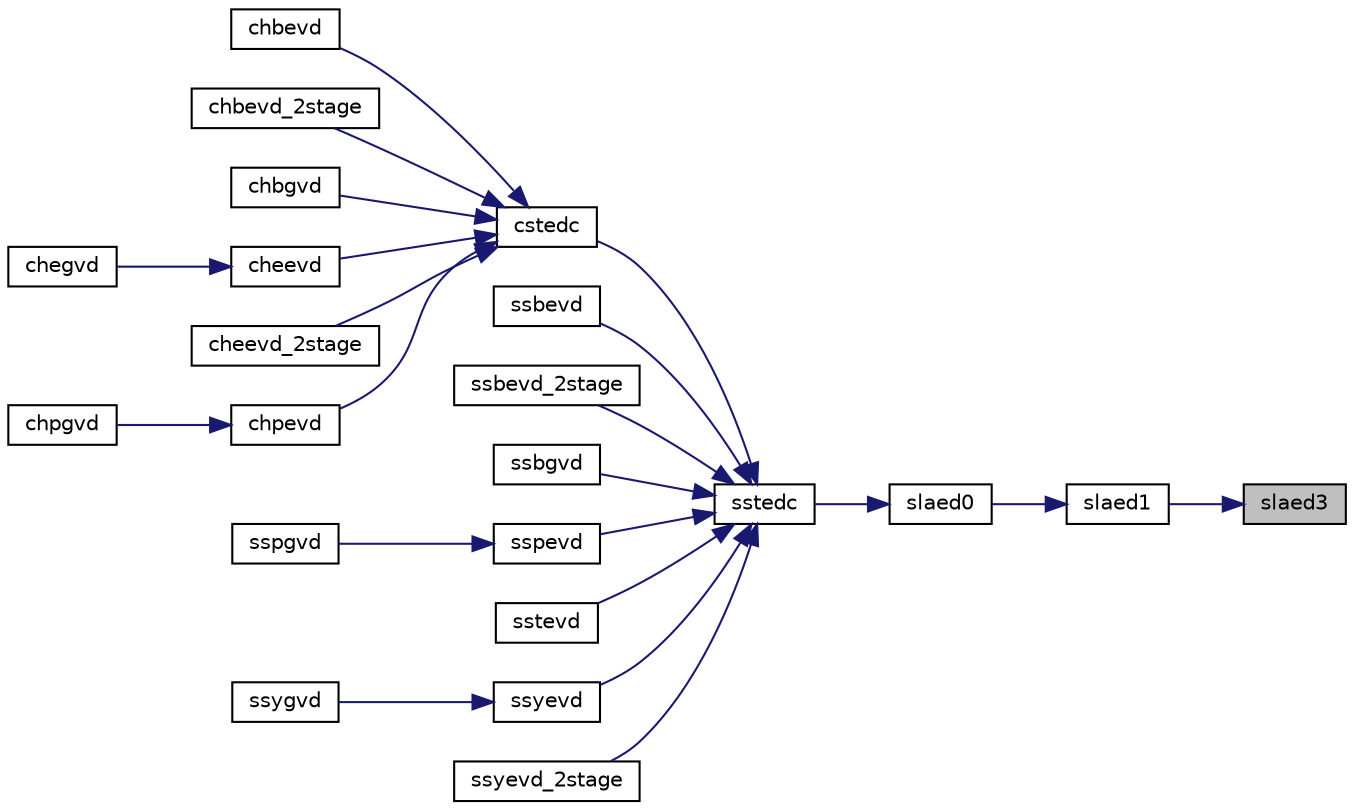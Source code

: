 digraph "slaed3"
{
 // LATEX_PDF_SIZE
  edge [fontname="Helvetica",fontsize="10",labelfontname="Helvetica",labelfontsize="10"];
  node [fontname="Helvetica",fontsize="10",shape=record];
  rankdir="RL";
  Node1 [label="slaed3",height=0.2,width=0.4,color="black", fillcolor="grey75", style="filled", fontcolor="black",tooltip="SLAED3 used by SSTEDC. Finds the roots of the secular equation and updates the eigenvectors...."];
  Node1 -> Node2 [dir="back",color="midnightblue",fontsize="10",style="solid",fontname="Helvetica"];
  Node2 [label="slaed1",height=0.2,width=0.4,color="black", fillcolor="white", style="filled",URL="$slaed1_8f.html#af1b221f084e44d08f19e28811752c51d",tooltip="SLAED1 used by SSTEDC. Computes the updated eigensystem of a diagonal matrix after modification by a ..."];
  Node2 -> Node3 [dir="back",color="midnightblue",fontsize="10",style="solid",fontname="Helvetica"];
  Node3 [label="slaed0",height=0.2,width=0.4,color="black", fillcolor="white", style="filled",URL="$slaed0_8f.html#ac684c2e6104ed0b6c5b785e39d034132",tooltip="SLAED0 used by SSTEDC. Computes all eigenvalues and corresponding eigenvectors of an unreduced symmet..."];
  Node3 -> Node4 [dir="back",color="midnightblue",fontsize="10",style="solid",fontname="Helvetica"];
  Node4 [label="sstedc",height=0.2,width=0.4,color="black", fillcolor="white", style="filled",URL="$sstedc_8f.html#a52fb8b9ac59bd8629305b34520b58092",tooltip="SSTEDC"];
  Node4 -> Node5 [dir="back",color="midnightblue",fontsize="10",style="solid",fontname="Helvetica"];
  Node5 [label="cstedc",height=0.2,width=0.4,color="black", fillcolor="white", style="filled",URL="$cstedc_8f.html#ac4a9245e485f9cff743e018d1fa5d8e9",tooltip="CSTEDC"];
  Node5 -> Node6 [dir="back",color="midnightblue",fontsize="10",style="solid",fontname="Helvetica"];
  Node6 [label="chbevd",height=0.2,width=0.4,color="black", fillcolor="white", style="filled",URL="$chbevd_8f.html#a90a780f962a7affa9b0ee155985e80ab",tooltip="CHBEVD computes the eigenvalues and, optionally, the left and/or right eigenvectors for OTHER matrice..."];
  Node5 -> Node7 [dir="back",color="midnightblue",fontsize="10",style="solid",fontname="Helvetica"];
  Node7 [label="chbevd_2stage",height=0.2,width=0.4,color="black", fillcolor="white", style="filled",URL="$chbevd__2stage_8f.html#a85944a26d194ea013e9b2a25076fe9da",tooltip="CHBEVD_2STAGE computes the eigenvalues and, optionally, the left and/or right eigenvectors for OTHER ..."];
  Node5 -> Node8 [dir="back",color="midnightblue",fontsize="10",style="solid",fontname="Helvetica"];
  Node8 [label="chbgvd",height=0.2,width=0.4,color="black", fillcolor="white", style="filled",URL="$chbgvd_8f.html#a77b1c171ee971c0ff72107e4aa8b5376",tooltip="CHBGVD"];
  Node5 -> Node9 [dir="back",color="midnightblue",fontsize="10",style="solid",fontname="Helvetica"];
  Node9 [label="cheevd",height=0.2,width=0.4,color="black", fillcolor="white", style="filled",URL="$cheevd_8f.html#a6084b0819f9642f0db26257e8a3ebd42",tooltip="CHEEVD computes the eigenvalues and, optionally, the left and/or right eigenvectors for HE matrices"];
  Node9 -> Node10 [dir="back",color="midnightblue",fontsize="10",style="solid",fontname="Helvetica"];
  Node10 [label="chegvd",height=0.2,width=0.4,color="black", fillcolor="white", style="filled",URL="$chegvd_8f.html#a28ad734cb8f4deb96ba59c568cf3389e",tooltip="CHEGVD"];
  Node5 -> Node11 [dir="back",color="midnightblue",fontsize="10",style="solid",fontname="Helvetica"];
  Node11 [label="cheevd_2stage",height=0.2,width=0.4,color="black", fillcolor="white", style="filled",URL="$cheevd__2stage_8f.html#a7d77c89933d557e7131ebb6474e2a3c0",tooltip="CHEEVD_2STAGE computes the eigenvalues and, optionally, the left and/or right eigenvectors for HE mat..."];
  Node5 -> Node12 [dir="back",color="midnightblue",fontsize="10",style="solid",fontname="Helvetica"];
  Node12 [label="chpevd",height=0.2,width=0.4,color="black", fillcolor="white", style="filled",URL="$chpevd_8f.html#ae9a6d7c0d0e9908ee1586104c84760dc",tooltip="CHPEVD computes the eigenvalues and, optionally, the left and/or right eigenvectors for OTHER matrice..."];
  Node12 -> Node13 [dir="back",color="midnightblue",fontsize="10",style="solid",fontname="Helvetica"];
  Node13 [label="chpgvd",height=0.2,width=0.4,color="black", fillcolor="white", style="filled",URL="$chpgvd_8f.html#a014aa918f8b897bd887b9ba67242e0d5",tooltip="CHPGVD"];
  Node4 -> Node14 [dir="back",color="midnightblue",fontsize="10",style="solid",fontname="Helvetica"];
  Node14 [label="ssbevd",height=0.2,width=0.4,color="black", fillcolor="white", style="filled",URL="$ssbevd_8f.html#a40e8f9c2d9853f400715b94a9c5225ab",tooltip="SSBEVD computes the eigenvalues and, optionally, the left and/or right eigenvectors for OTHER matrice..."];
  Node4 -> Node15 [dir="back",color="midnightblue",fontsize="10",style="solid",fontname="Helvetica"];
  Node15 [label="ssbevd_2stage",height=0.2,width=0.4,color="black", fillcolor="white", style="filled",URL="$ssbevd__2stage_8f.html#ac844e5b72330b46b806ca01856b8078a",tooltip="SSBEVD_2STAGE computes the eigenvalues and, optionally, the left and/or right eigenvectors for OTHER ..."];
  Node4 -> Node16 [dir="back",color="midnightblue",fontsize="10",style="solid",fontname="Helvetica"];
  Node16 [label="ssbgvd",height=0.2,width=0.4,color="black", fillcolor="white", style="filled",URL="$ssbgvd_8f.html#a1db1fd0c060db1450df5955922555099",tooltip="SSBGVD"];
  Node4 -> Node17 [dir="back",color="midnightblue",fontsize="10",style="solid",fontname="Helvetica"];
  Node17 [label="sspevd",height=0.2,width=0.4,color="black", fillcolor="white", style="filled",URL="$sspevd_8f.html#ab12d98c1a742020839416cf5c086905b",tooltip="SSPEVD computes the eigenvalues and, optionally, the left and/or right eigenvectors for OTHER matrice..."];
  Node17 -> Node18 [dir="back",color="midnightblue",fontsize="10",style="solid",fontname="Helvetica"];
  Node18 [label="sspgvd",height=0.2,width=0.4,color="black", fillcolor="white", style="filled",URL="$sspgvd_8f.html#abe4f11f3ba16bc8f1bf087ef0f6897f1",tooltip="SSPGVD"];
  Node4 -> Node19 [dir="back",color="midnightblue",fontsize="10",style="solid",fontname="Helvetica"];
  Node19 [label="sstevd",height=0.2,width=0.4,color="black", fillcolor="white", style="filled",URL="$sstevd_8f.html#ad3d127183140e2efdc4dc1016f8f49ce",tooltip="SSTEVD computes the eigenvalues and, optionally, the left and/or right eigenvectors for OTHER matrice..."];
  Node4 -> Node20 [dir="back",color="midnightblue",fontsize="10",style="solid",fontname="Helvetica"];
  Node20 [label="ssyevd",height=0.2,width=0.4,color="black", fillcolor="white", style="filled",URL="$ssyevd_8f.html#a6b4d01c8952350ea557b90302ef9de4d",tooltip="SSYEVD computes the eigenvalues and, optionally, the left and/or right eigenvectors for SY matrices"];
  Node20 -> Node21 [dir="back",color="midnightblue",fontsize="10",style="solid",fontname="Helvetica"];
  Node21 [label="ssygvd",height=0.2,width=0.4,color="black", fillcolor="white", style="filled",URL="$ssygvd_8f.html#a728a73f9991d8490e62135c31c2017b8",tooltip="SSYGVD"];
  Node4 -> Node22 [dir="back",color="midnightblue",fontsize="10",style="solid",fontname="Helvetica"];
  Node22 [label="ssyevd_2stage",height=0.2,width=0.4,color="black", fillcolor="white", style="filled",URL="$ssyevd__2stage_8f.html#a183409fcfe0ad42c2a976c352e077850",tooltip="SSYEVD_2STAGE computes the eigenvalues and, optionally, the left and/or right eigenvectors for SY mat..."];
}
